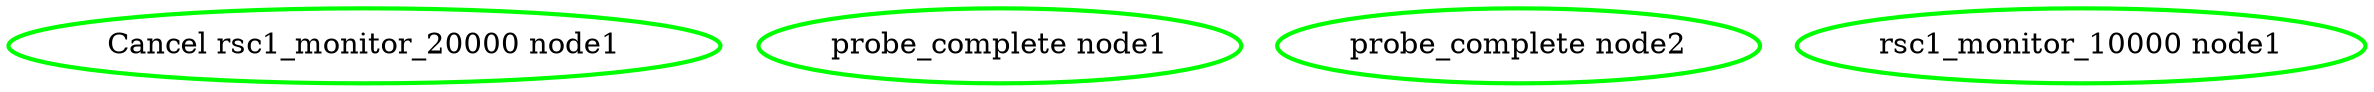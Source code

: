 digraph "g" {
"Cancel rsc1_monitor_20000 node1" [ style=bold color="green" fontcolor="black"]
"probe_complete node1" [ style=bold color="green" fontcolor="black" ]
"probe_complete node2" [ style=bold color="green" fontcolor="black" ]
"rsc1_monitor_10000 node1" [ style=bold color="green" fontcolor="black"]
}
